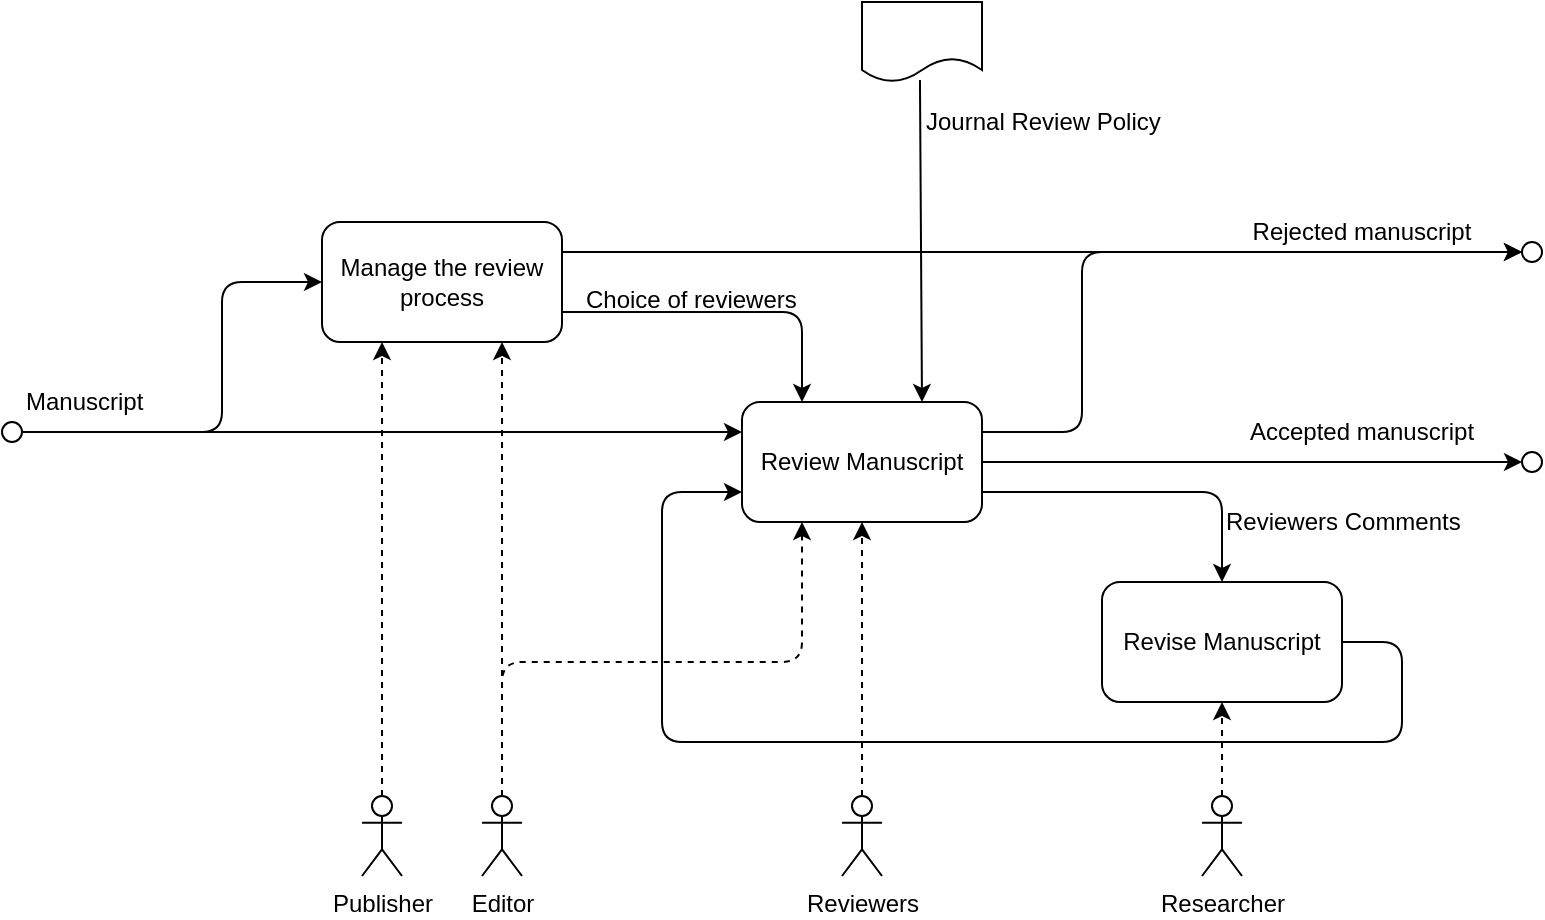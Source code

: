 <mxfile>
    <diagram id="0eedHah4N87OHrJ6hzqf" name="Page-1">
        <mxGraphModel dx="1578" dy="1649" grid="1" gridSize="10" guides="1" tooltips="1" connect="1" arrows="1" fold="1" page="1" pageScale="1" pageWidth="850" pageHeight="1100" math="0" shadow="0">
            <root>
                <mxCell id="0"/>
                <mxCell id="1" parent="0"/>
                <mxCell id="2" value="Manage the review process" style="rounded=1;whiteSpace=wrap;html=1;" parent="1" vertex="1">
                    <mxGeometry x="190" y="90" width="120" height="60" as="geometry"/>
                </mxCell>
                <mxCell id="3" value="Review Manuscript" style="rounded=1;whiteSpace=wrap;html=1;" parent="1" vertex="1">
                    <mxGeometry x="400" y="180" width="120" height="60" as="geometry"/>
                </mxCell>
                <mxCell id="4" value="Revise Manuscript" style="rounded=1;whiteSpace=wrap;html=1;" parent="1" vertex="1">
                    <mxGeometry x="580" y="270" width="120" height="60" as="geometry"/>
                </mxCell>
                <mxCell id="5" value="" style="endArrow=classic;html=1;entryX=0;entryY=0.5;entryDx=0;entryDy=0;exitX=1;exitY=0.5;exitDx=0;exitDy=0;" parent="1" target="2" edge="1" source="24">
                    <mxGeometry width="50" height="50" relative="1" as="geometry">
                        <mxPoint x="40" y="210" as="sourcePoint"/>
                        <mxPoint x="350" y="230" as="targetPoint"/>
                        <Array as="points">
                            <mxPoint x="140" y="195"/>
                            <mxPoint x="140" y="120"/>
                        </Array>
                    </mxGeometry>
                </mxCell>
                <mxCell id="6" value="Manuscript" style="text;html=1;strokeColor=none;fillColor=none;align=left;verticalAlign=middle;whiteSpace=wrap;rounded=0;" parent="1" vertex="1">
                    <mxGeometry x="40" y="170" width="40" height="20" as="geometry"/>
                </mxCell>
                <mxCell id="7" value="" style="endArrow=classic;html=1;entryX=0;entryY=0.25;entryDx=0;entryDy=0;exitX=1;exitY=0.5;exitDx=0;exitDy=0;" parent="1" target="3" edge="1" source="24">
                    <mxGeometry width="50" height="50" relative="1" as="geometry">
                        <mxPoint x="120" y="210" as="sourcePoint"/>
                        <mxPoint x="290" y="230" as="targetPoint"/>
                    </mxGeometry>
                </mxCell>
                <mxCell id="9" value="" style="endArrow=classic;html=1;exitX=1;exitY=0.25;exitDx=0;exitDy=0;entryX=0;entryY=0.5;entryDx=0;entryDy=0;" parent="1" source="2" target="16" edge="1">
                    <mxGeometry width="50" height="50" relative="1" as="geometry">
                        <mxPoint x="330" y="280" as="sourcePoint"/>
                        <mxPoint x="780" y="105" as="targetPoint"/>
                    </mxGeometry>
                </mxCell>
                <mxCell id="10" value="" style="endArrow=classic;html=1;exitX=1;exitY=0.75;exitDx=0;exitDy=0;entryX=0.25;entryY=0;entryDx=0;entryDy=0;" parent="1" source="2" target="3" edge="1">
                    <mxGeometry width="50" height="50" relative="1" as="geometry">
                        <mxPoint x="490" y="280" as="sourcePoint"/>
                        <mxPoint x="540" y="230" as="targetPoint"/>
                        <Array as="points">
                            <mxPoint x="430" y="135"/>
                        </Array>
                    </mxGeometry>
                </mxCell>
                <mxCell id="11" value="Choice of reviewers" style="text;html=1;strokeColor=none;fillColor=none;align=left;verticalAlign=middle;whiteSpace=wrap;rounded=0;" parent="1" vertex="1">
                    <mxGeometry x="320" y="119" width="120" height="20" as="geometry"/>
                </mxCell>
                <mxCell id="12" value="" style="endArrow=classic;html=1;entryX=0.75;entryY=0;entryDx=0;entryDy=0;exitX=0.483;exitY=0.975;exitDx=0;exitDy=0;exitPerimeter=0;" parent="1" source="40" target="3" edge="1">
                    <mxGeometry width="50" height="50" relative="1" as="geometry">
                        <mxPoint x="490" y="10" as="sourcePoint"/>
                        <mxPoint x="450" y="180" as="targetPoint"/>
                    </mxGeometry>
                </mxCell>
                <mxCell id="13" value="Journal Review Policy" style="text;html=1;strokeColor=none;fillColor=none;align=left;verticalAlign=middle;whiteSpace=wrap;rounded=0;" parent="1" vertex="1">
                    <mxGeometry x="490" y="30" width="130" height="20" as="geometry"/>
                </mxCell>
                <mxCell id="14" value="" style="endArrow=classic;html=1;exitX=1;exitY=0.25;exitDx=0;exitDy=0;entryX=0;entryY=0.5;entryDx=0;entryDy=0;" parent="1" source="3" target="16" edge="1">
                    <mxGeometry width="50" height="50" relative="1" as="geometry">
                        <mxPoint x="580" y="220" as="sourcePoint"/>
                        <mxPoint x="780" y="110" as="targetPoint"/>
                        <Array as="points">
                            <mxPoint x="570" y="195"/>
                            <mxPoint x="570" y="105"/>
                        </Array>
                    </mxGeometry>
                </mxCell>
                <mxCell id="16" value="" style="ellipse;whiteSpace=wrap;html=1;aspect=fixed;align=left;" parent="1" vertex="1">
                    <mxGeometry x="790" y="100" width="10" height="10" as="geometry"/>
                </mxCell>
                <mxCell id="17" value="Rejected manuscript" style="text;html=1;strokeColor=none;fillColor=none;align=center;verticalAlign=middle;whiteSpace=wrap;rounded=0;" parent="1" vertex="1">
                    <mxGeometry x="650" y="85" width="120" height="20" as="geometry"/>
                </mxCell>
                <mxCell id="18" value="" style="endArrow=classic;html=1;exitX=1;exitY=0.75;exitDx=0;exitDy=0;entryX=0.5;entryY=0;entryDx=0;entryDy=0;" parent="1" source="3" target="4" edge="1">
                    <mxGeometry width="50" height="50" relative="1" as="geometry">
                        <mxPoint x="530" y="210" as="sourcePoint"/>
                        <mxPoint x="580" y="160" as="targetPoint"/>
                        <Array as="points">
                            <mxPoint x="640" y="225"/>
                        </Array>
                    </mxGeometry>
                </mxCell>
                <mxCell id="19" value="Reviewers Comments" style="text;html=1;strokeColor=none;fillColor=none;align=left;verticalAlign=middle;whiteSpace=wrap;rounded=0;" parent="1" vertex="1">
                    <mxGeometry x="640" y="230" width="150" height="20" as="geometry"/>
                </mxCell>
                <mxCell id="20" value="" style="endArrow=classic;html=1;entryX=0;entryY=0.75;entryDx=0;entryDy=0;exitX=1;exitY=0.5;exitDx=0;exitDy=0;" parent="1" source="4" target="3" edge="1">
                    <mxGeometry width="50" height="50" relative="1" as="geometry">
                        <mxPoint x="530" y="200" as="sourcePoint"/>
                        <mxPoint x="580" y="150" as="targetPoint"/>
                        <Array as="points">
                            <mxPoint x="730" y="300"/>
                            <mxPoint x="730" y="350"/>
                            <mxPoint x="360" y="350"/>
                            <mxPoint x="360" y="225"/>
                        </Array>
                    </mxGeometry>
                </mxCell>
                <mxCell id="21" value="" style="ellipse;whiteSpace=wrap;html=1;aspect=fixed;align=left;" parent="1" vertex="1">
                    <mxGeometry x="790" y="205" width="10" height="10" as="geometry"/>
                </mxCell>
                <mxCell id="22" value="" style="endArrow=classic;html=1;exitX=1;exitY=0.5;exitDx=0;exitDy=0;entryX=0;entryY=0.5;entryDx=0;entryDy=0;" parent="1" source="3" target="21" edge="1">
                    <mxGeometry width="50" height="50" relative="1" as="geometry">
                        <mxPoint x="610" y="200" as="sourcePoint"/>
                        <mxPoint x="660" y="150" as="targetPoint"/>
                    </mxGeometry>
                </mxCell>
                <mxCell id="23" value="Accepted manuscript" style="text;html=1;strokeColor=none;fillColor=none;align=center;verticalAlign=middle;whiteSpace=wrap;rounded=0;" parent="1" vertex="1">
                    <mxGeometry x="650" y="185" width="120" height="20" as="geometry"/>
                </mxCell>
                <mxCell id="24" value="" style="ellipse;whiteSpace=wrap;html=1;aspect=fixed;align=left;" parent="1" vertex="1">
                    <mxGeometry x="30" y="190" width="10" height="10" as="geometry"/>
                </mxCell>
                <mxCell id="25" value="" style="endArrow=classic;html=1;entryX=0.25;entryY=1;entryDx=0;entryDy=0;startArrow=none;exitX=0.5;exitY=0;exitDx=0;exitDy=0;exitPerimeter=0;dashed=1;" parent="1" source="26" target="2" edge="1">
                    <mxGeometry width="50" height="50" relative="1" as="geometry">
                        <mxPoint x="220" y="350" as="sourcePoint"/>
                        <mxPoint x="380" y="210" as="targetPoint"/>
                    </mxGeometry>
                </mxCell>
                <mxCell id="26" value="Publisher" style="shape=umlActor;verticalLabelPosition=bottom;verticalAlign=top;html=1;outlineConnect=0;" parent="1" vertex="1">
                    <mxGeometry x="210" y="377" width="20" height="40" as="geometry"/>
                </mxCell>
                <mxCell id="29" value="Editor" style="shape=umlActor;verticalLabelPosition=bottom;verticalAlign=top;html=1;outlineConnect=0;" parent="1" vertex="1">
                    <mxGeometry x="270" y="377" width="20" height="40" as="geometry"/>
                </mxCell>
                <mxCell id="32" value="Reviewers" style="shape=umlActor;verticalLabelPosition=bottom;verticalAlign=top;html=1;outlineConnect=0;" parent="1" vertex="1">
                    <mxGeometry x="450" y="377" width="20" height="40" as="geometry"/>
                </mxCell>
                <mxCell id="33" value="Researcher" style="shape=umlActor;verticalLabelPosition=bottom;verticalAlign=top;html=1;outlineConnect=0;" parent="1" vertex="1">
                    <mxGeometry x="630" y="377" width="20" height="40" as="geometry"/>
                </mxCell>
                <mxCell id="34" value="" style="endArrow=classic;html=1;entryX=0.75;entryY=1;entryDx=0;entryDy=0;exitX=0.5;exitY=0;exitDx=0;exitDy=0;exitPerimeter=0;dashed=1;" parent="1" source="29" target="2" edge="1">
                    <mxGeometry width="50" height="50" relative="1" as="geometry">
                        <mxPoint x="540" y="230" as="sourcePoint"/>
                        <mxPoint x="590" y="180" as="targetPoint"/>
                    </mxGeometry>
                </mxCell>
                <mxCell id="35" value="" style="endArrow=classic;html=1;exitX=0.5;exitY=0;exitDx=0;exitDy=0;exitPerimeter=0;entryX=0.25;entryY=1;entryDx=0;entryDy=0;dashed=1;" parent="1" source="29" target="3" edge="1">
                    <mxGeometry width="50" height="50" relative="1" as="geometry">
                        <mxPoint x="540" y="230" as="sourcePoint"/>
                        <mxPoint x="590" y="180" as="targetPoint"/>
                        <Array as="points">
                            <mxPoint x="280" y="310"/>
                            <mxPoint x="430" y="310"/>
                        </Array>
                    </mxGeometry>
                </mxCell>
                <mxCell id="38" value="" style="endArrow=classic;html=1;entryX=0.5;entryY=1;entryDx=0;entryDy=0;dashed=1;exitX=0.5;exitY=0;exitDx=0;exitDy=0;exitPerimeter=0;" parent="1" target="3" edge="1" source="32">
                    <mxGeometry width="50" height="50" relative="1" as="geometry">
                        <mxPoint x="460" y="350" as="sourcePoint"/>
                        <mxPoint x="590" y="280" as="targetPoint"/>
                    </mxGeometry>
                </mxCell>
                <mxCell id="39" value="" style="endArrow=classic;html=1;entryX=0.5;entryY=1;entryDx=0;entryDy=0;exitX=0.5;exitY=0;exitDx=0;exitDy=0;exitPerimeter=0;dashed=1;" parent="1" source="33" target="4" edge="1">
                    <mxGeometry width="50" height="50" relative="1" as="geometry">
                        <mxPoint x="540" y="330" as="sourcePoint"/>
                        <mxPoint x="590" y="280" as="targetPoint"/>
                    </mxGeometry>
                </mxCell>
                <mxCell id="40" value="" style="shape=document;whiteSpace=wrap;html=1;boundedLbl=1;align=left;" parent="1" vertex="1">
                    <mxGeometry x="460" y="-20" width="60" height="40" as="geometry"/>
                </mxCell>
            </root>
        </mxGraphModel>
    </diagram>
</mxfile>